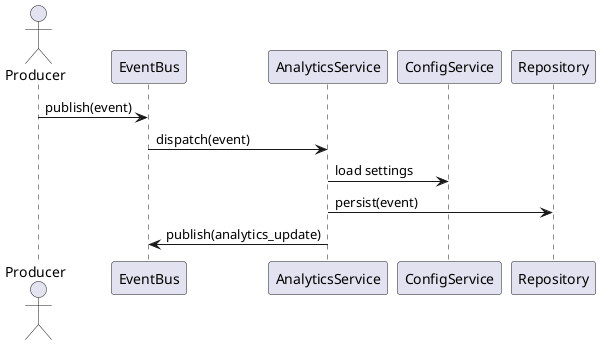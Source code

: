 @startuml
actor Producer
participant "EventBus" as Bus
participant "AnalyticsService" as Service
participant "ConfigService" as Config
participant "Repository" as Repo

Producer -> Bus : publish(event)
Bus -> Service : dispatch(event)
Service -> Config : load settings
Service -> Repo : persist(event)
Service -> Bus : publish(analytics_update)
@enduml
